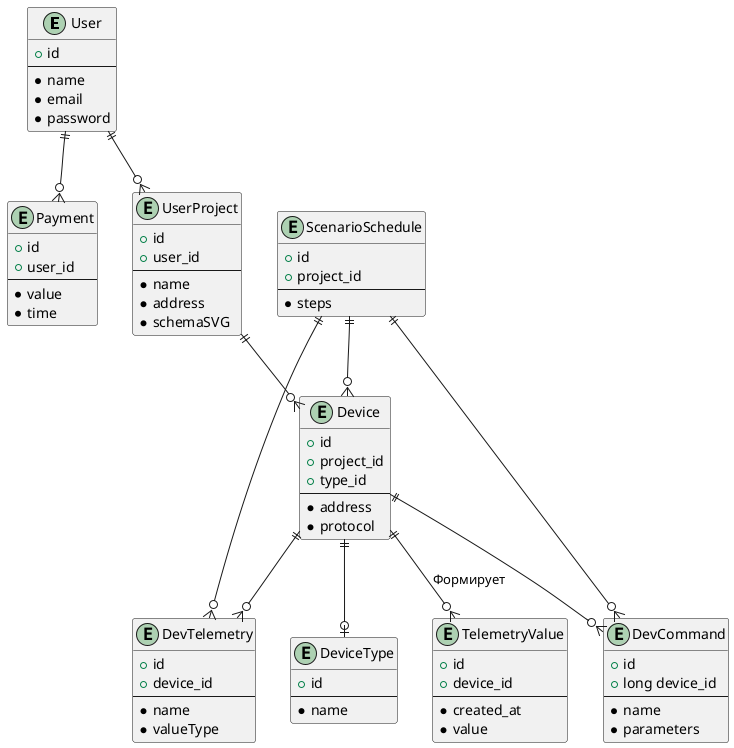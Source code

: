 @startuml
entity User {
    + id
    --
    * name
    * email
    * password
}

entity Payment{
    + id
    + user_id
    --
    * value
    * time
}

entity UserProject {
    + id
    + user_id
    --
    * name
    * address
    * schemaSVG
}

entity Device {
    + id
    + project_id
    + type_id
    --
    * address
    * protocol
    }

entity DevTelemetry{
    +id
    +device_id
    --
    *name
    *valueType
}

entity DevCommand{
    +id
    +long device_id
    --
    *name
    *parameters
}

entity DeviceType {
    + id 
    --
    * name 
}

entity TelemetryValue {
    + id
    + device_id
    --
    * created_at
    * value
}


entity ScenarioSchedule {
    + id 
    + project_id
    --
    * steps
}

UserProject ||--o{    Device

Device ||--o| DeviceType
Device ||--o{ DevTelemetry
Device ||--o{ DevCommand
Device ||--o{ TelemetryValue : "Формирует"

ScenarioSchedule ||--o{    DevCommand
ScenarioSchedule ||--o{    DevTelemetry
ScenarioSchedule ||--o{    Device

User ||--o{    UserProject

User ||--o{ Payment 

@enduml